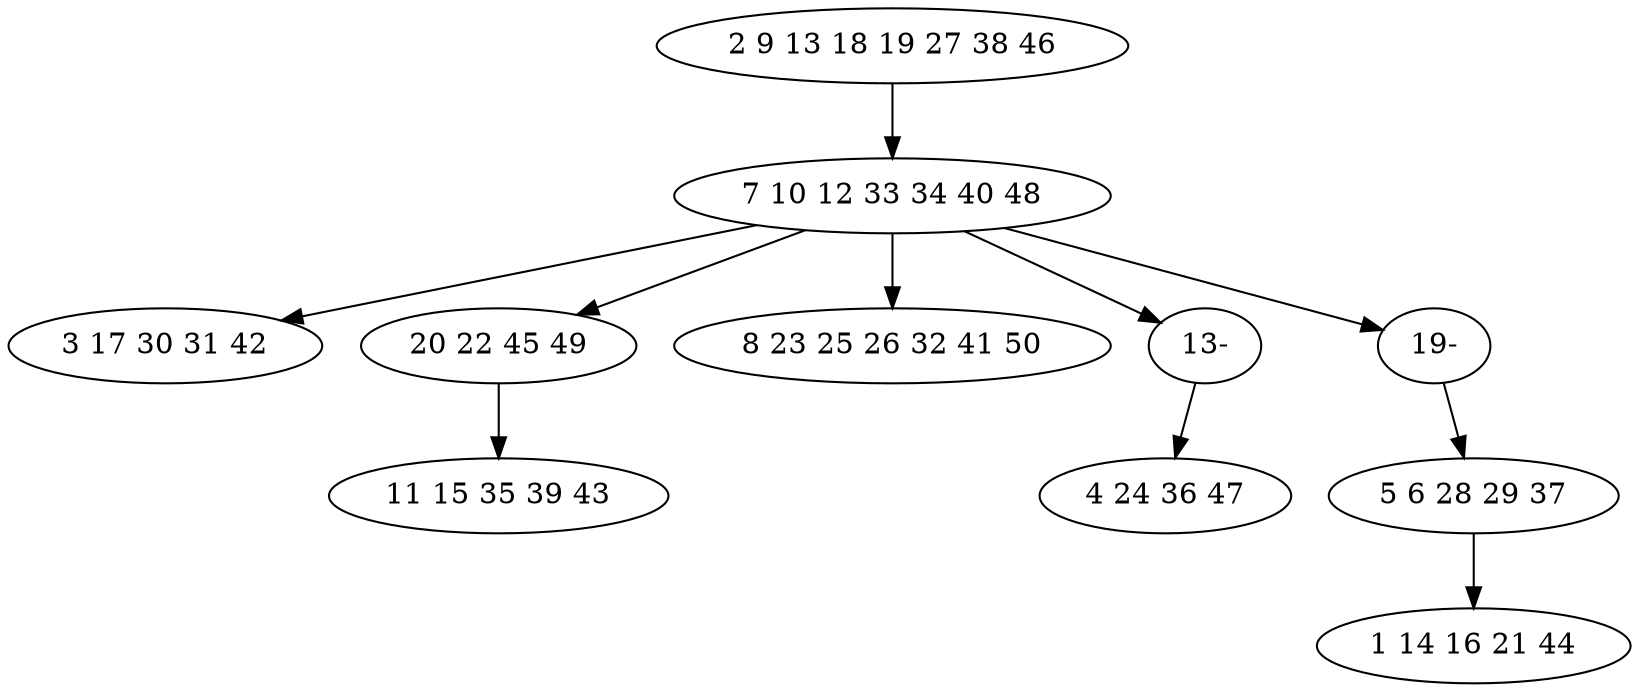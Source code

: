 digraph true_tree {
	"0" -> "1"
	"1" -> "2"
	"1" -> "3"
	"1" -> "4"
	"1" -> "9"
	"3" -> "6"
	"1" -> "10"
	"7" -> "8"
	"9" -> "5"
	"10" -> "7"
	"0" [label="2 9 13 18 19 27 38 46"];
	"1" [label="7 10 12 33 34 40 48"];
	"2" [label="3 17 30 31 42"];
	"3" [label="20 22 45 49"];
	"4" [label="8 23 25 26 32 41 50"];
	"5" [label="4 24 36 47"];
	"6" [label="11 15 35 39 43"];
	"7" [label="5 6 28 29 37"];
	"8" [label="1 14 16 21 44"];
	"9" [label="13-"];
	"10" [label="19-"];
}
